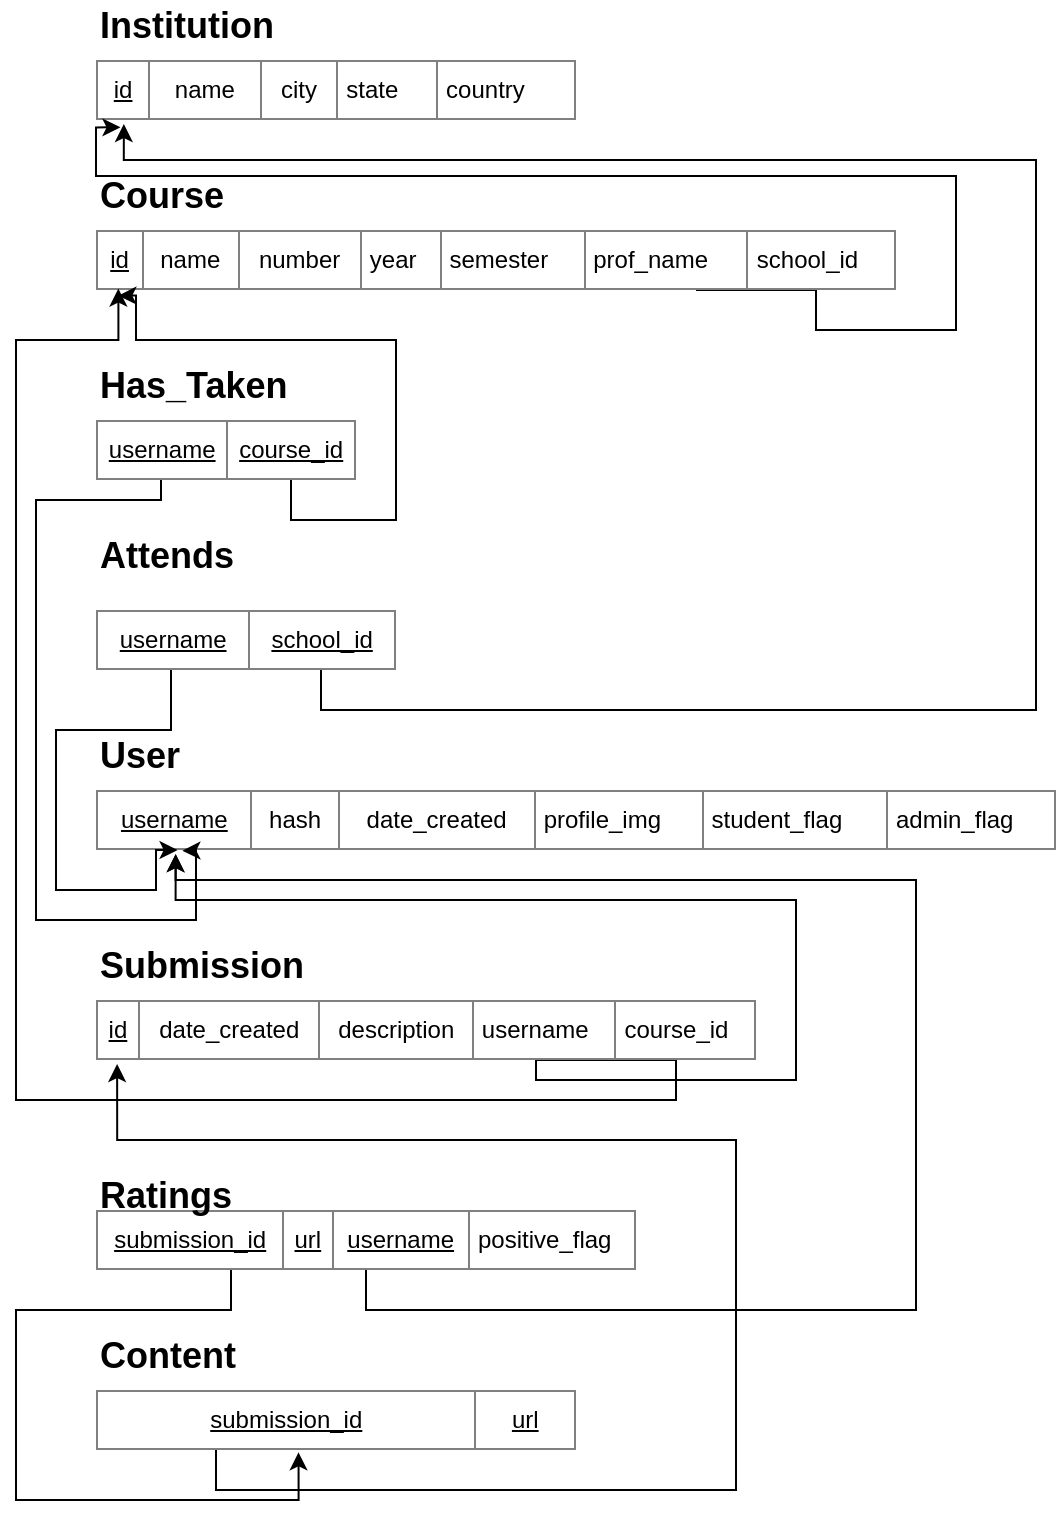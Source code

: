 <mxfile version="10.5.8" type="device"><diagram id="UWlBGBItcUKM4SGTM_4H" name="Page-1"><mxGraphModel dx="1394" dy="747" grid="1" gridSize="10" guides="1" tooltips="1" connect="1" arrows="1" fold="1" page="1" pageScale="1" pageWidth="850" pageHeight="1100" math="0" shadow="0"><root><mxCell id="0"/><mxCell id="1" parent="0"/><mxCell id="bexWLwHVWki57yyFo2_6-15" value="&lt;table border=&quot;1&quot; width=&quot;100%&quot; style=&quot;width: 100% ; height: 100% ; border-collapse: collapse&quot; cellpadding=&quot;4&quot; align=&quot;center&quot;&gt;&lt;tbody&gt;&lt;tr&gt;&lt;td align=&quot;center&quot;&gt;&lt;u&gt;id&lt;/u&gt;&lt;/td&gt;&lt;td align=&quot;center&quot;&gt;name&lt;/td&gt;&lt;td align=&quot;center&quot;&gt;city&lt;/td&gt;&lt;td&gt;state&lt;/td&gt;&lt;td&gt;country&lt;/td&gt;&lt;/tr&gt;&lt;/tbody&gt;&lt;/table&gt;" style="text;html=1;strokeColor=none;fillColor=none;overflow=fill;" parent="1" vertex="1"><mxGeometry x="150" y="130" width="240" height="30" as="geometry"/></mxCell><mxCell id="bexWLwHVWki57yyFo2_6-39" style="edgeStyle=orthogonalEdgeStyle;rounded=0;orthogonalLoop=1;jettySize=auto;html=1;exitX=0.75;exitY=1;exitDx=0;exitDy=0;entryX=0.051;entryY=1.122;entryDx=0;entryDy=0;entryPerimeter=0;" parent="1" source="bexWLwHVWki57yyFo2_6-16" target="bexWLwHVWki57yyFo2_6-15" edge="1"><mxGeometry relative="1" as="geometry"><Array as="points"><mxPoint x="510" y="245"/><mxPoint x="510" y="265"/><mxPoint x="580" y="265"/><mxPoint x="580" y="188"/><mxPoint x="150" y="188"/><mxPoint x="150" y="164"/></Array></mxGeometry></mxCell><mxCell id="bexWLwHVWki57yyFo2_6-16" value="&lt;table border=&quot;1&quot; width=&quot;100%&quot; style=&quot;width: 100% ; height: 100% ; border-collapse: collapse&quot; cellpadding=&quot;4&quot; align=&quot;center&quot;&gt;&lt;tbody&gt;&lt;tr&gt;&lt;td align=&quot;center&quot;&gt;&lt;u&gt;id&lt;/u&gt;&lt;/td&gt;&lt;td align=&quot;center&quot;&gt;name&lt;/td&gt;&lt;td align=&quot;center&quot;&gt;number&lt;/td&gt;&lt;td&gt;year&lt;/td&gt;&lt;td&gt;semester&lt;/td&gt;&lt;td&gt;prof_name&lt;/td&gt;&lt;td&gt;school_id&lt;/td&gt;&lt;/tr&gt;&lt;/tbody&gt;&lt;/table&gt;" style="text;html=1;strokeColor=none;fillColor=none;overflow=fill;" parent="1" vertex="1"><mxGeometry x="150" y="215" width="400" height="30" as="geometry"/></mxCell><mxCell id="bexWLwHVWki57yyFo2_6-17" value="&lt;b&gt;&lt;font style=&quot;font-size: 18px&quot;&gt;Institution&lt;/font&gt;&lt;/b&gt;" style="text;html=1;resizable=0;points=[];autosize=1;align=left;verticalAlign=top;spacingTop=-4;" parent="1" vertex="1"><mxGeometry x="150" y="100" width="100" height="20" as="geometry"/></mxCell><mxCell id="bexWLwHVWki57yyFo2_6-18" value="&lt;b&gt;&lt;font style=&quot;font-size: 18px&quot;&gt;Course&lt;/font&gt;&lt;/b&gt;" style="text;html=1;resizable=0;points=[];autosize=1;align=left;verticalAlign=top;spacingTop=-4;" parent="1" vertex="1"><mxGeometry x="150" y="185" width="80" height="20" as="geometry"/></mxCell><mxCell id="bexWLwHVWki57yyFo2_6-19" value="&lt;table border=&quot;1&quot; width=&quot;100%&quot; style=&quot;width: 100% ; height: 100% ; border-collapse: collapse&quot; cellpadding=&quot;4&quot; align=&quot;center&quot;&gt;&lt;tbody&gt;&lt;tr&gt;&lt;td align=&quot;center&quot;&gt;&lt;u&gt;username&lt;/u&gt;&lt;/td&gt;&lt;td align=&quot;center&quot;&gt;hash&lt;/td&gt;&lt;td align=&quot;center&quot;&gt;date_created&lt;br&gt;&lt;/td&gt;&lt;td&gt;profile_img&lt;br&gt;&lt;/td&gt;&lt;td&gt;student_flag&lt;/td&gt;&lt;td&gt;admin_flag&lt;/td&gt;&lt;/tr&gt;&lt;/tbody&gt;&lt;/table&gt;" style="text;html=1;strokeColor=none;fillColor=none;overflow=fill;" parent="1" vertex="1"><mxGeometry x="150" y="495" width="480" height="30" as="geometry"/></mxCell><mxCell id="bexWLwHVWki57yyFo2_6-20" value="&lt;b&gt;&lt;font style=&quot;font-size: 18px&quot;&gt;User&lt;/font&gt;&lt;/b&gt;" style="text;html=1;resizable=0;points=[];autosize=1;align=left;verticalAlign=top;spacingTop=-4;" parent="1" vertex="1"><mxGeometry x="150" y="465" width="60" height="20" as="geometry"/></mxCell><mxCell id="bexWLwHVWki57yyFo2_6-32" style="edgeStyle=orthogonalEdgeStyle;rounded=0;orthogonalLoop=1;jettySize=auto;html=1;exitX=0.75;exitY=1;exitDx=0;exitDy=0;entryX=0.083;entryY=1.069;entryDx=0;entryDy=0;entryPerimeter=0;" parent="1" source="bexWLwHVWki57yyFo2_6-21" target="bexWLwHVWki57yyFo2_6-19" edge="1"><mxGeometry relative="1" as="geometry"><Array as="points"><mxPoint x="370" y="630"/><mxPoint x="370" y="640"/><mxPoint x="500" y="640"/><mxPoint x="500" y="550"/><mxPoint x="190" y="550"/></Array></mxGeometry></mxCell><mxCell id="bexWLwHVWki57yyFo2_6-34" style="edgeStyle=orthogonalEdgeStyle;rounded=0;orthogonalLoop=1;jettySize=auto;html=1;exitX=0.75;exitY=1;exitDx=0;exitDy=0;entryX=0.028;entryY=0.977;entryDx=0;entryDy=0;entryPerimeter=0;" parent="1" source="bexWLwHVWki57yyFo2_6-21" target="bexWLwHVWki57yyFo2_6-16" edge="1"><mxGeometry relative="1" as="geometry"><Array as="points"><mxPoint x="440" y="630"/><mxPoint x="440" y="650"/><mxPoint x="110" y="650"/><mxPoint x="110" y="270"/><mxPoint x="161" y="270"/></Array></mxGeometry></mxCell><mxCell id="bexWLwHVWki57yyFo2_6-21" value="&lt;table border=&quot;1&quot; width=&quot;100%&quot; style=&quot;width: 100% ; height: 100% ; border-collapse: collapse&quot; cellpadding=&quot;4&quot; align=&quot;center&quot;&gt;&lt;tbody&gt;&lt;tr&gt;&lt;td align=&quot;center&quot;&gt;&lt;u&gt;id&lt;/u&gt;&lt;/td&gt;&lt;td align=&quot;center&quot;&gt;date_created&lt;/td&gt;&lt;td align=&quot;center&quot;&gt;description&lt;/td&gt;&lt;td&gt;username&lt;/td&gt;&lt;td&gt;course_id&lt;/td&gt;&lt;/tr&gt;&lt;/tbody&gt;&lt;/table&gt;&lt;br&gt;" style="text;html=1;strokeColor=none;fillColor=none;overflow=fill;" parent="1" vertex="1"><mxGeometry x="150" y="600" width="330" height="30" as="geometry"/></mxCell><mxCell id="bexWLwHVWki57yyFo2_6-22" value="&lt;b&gt;&lt;font style=&quot;font-size: 18px&quot;&gt;Submission&lt;/font&gt;&lt;/b&gt;" style="text;html=1;resizable=0;points=[];autosize=1;align=left;verticalAlign=top;spacingTop=-4;" parent="1" vertex="1"><mxGeometry x="150" y="570" width="120" height="20" as="geometry"/></mxCell><mxCell id="bexWLwHVWki57yyFo2_6-42" style="edgeStyle=orthogonalEdgeStyle;rounded=0;orthogonalLoop=1;jettySize=auto;html=1;exitX=0.25;exitY=1;exitDx=0;exitDy=0;entryX=0.032;entryY=1.067;entryDx=0;entryDy=0;entryPerimeter=0;" parent="1" source="bexWLwHVWki57yyFo2_6-23" target="bexWLwHVWki57yyFo2_6-21" edge="1"><mxGeometry relative="1" as="geometry"><Array as="points"><mxPoint x="210" y="845"/><mxPoint x="470" y="845"/><mxPoint x="470" y="670"/><mxPoint x="161" y="670"/></Array></mxGeometry></mxCell><mxCell id="bexWLwHVWki57yyFo2_6-23" value="&lt;table border=&quot;1&quot; width=&quot;100%&quot; style=&quot;width: 100% ; height: 100% ; border-collapse: collapse&quot; cellpadding=&quot;4&quot; align=&quot;center&quot;&gt;&lt;tbody&gt;&lt;tr&gt;&lt;td align=&quot;center&quot;&gt;&lt;u&gt;submission_id&lt;/u&gt;&lt;/td&gt;&lt;td align=&quot;center&quot;&gt;&lt;u&gt;url&lt;/u&gt;&lt;/td&gt;&lt;/tr&gt;&lt;/tbody&gt;&lt;/table&gt;" style="text;html=1;strokeColor=none;fillColor=none;overflow=fill;" parent="1" vertex="1"><mxGeometry x="150" y="795" width="240" height="30" as="geometry"/></mxCell><mxCell id="bexWLwHVWki57yyFo2_6-24" value="&lt;b&gt;&lt;font style=&quot;font-size: 18px&quot;&gt;Content&lt;/font&gt;&lt;/b&gt;" style="text;html=1;resizable=0;points=[];autosize=1;align=left;verticalAlign=top;spacingTop=-4;" parent="1" vertex="1"><mxGeometry x="150" y="765" width="80" height="20" as="geometry"/></mxCell><mxCell id="bexWLwHVWki57yyFo2_6-40" style="edgeStyle=orthogonalEdgeStyle;rounded=0;orthogonalLoop=1;jettySize=auto;html=1;exitX=0.25;exitY=1;exitDx=0;exitDy=0;entryX=0.422;entryY=1.039;entryDx=0;entryDy=0;entryPerimeter=0;" parent="1" source="bexWLwHVWki57yyFo2_6-25" target="bexWLwHVWki57yyFo2_6-23" edge="1"><mxGeometry relative="1" as="geometry"><Array as="points"><mxPoint x="217" y="755"/><mxPoint x="110" y="755"/><mxPoint x="110" y="850"/><mxPoint x="251" y="850"/></Array></mxGeometry></mxCell><mxCell id="bexWLwHVWki57yyFo2_6-41" style="edgeStyle=orthogonalEdgeStyle;rounded=0;orthogonalLoop=1;jettySize=auto;html=1;exitX=0.5;exitY=1;exitDx=0;exitDy=0;entryX=0.083;entryY=1.067;entryDx=0;entryDy=0;entryPerimeter=0;" parent="1" source="bexWLwHVWki57yyFo2_6-25" target="bexWLwHVWki57yyFo2_6-19" edge="1"><mxGeometry relative="1" as="geometry"><Array as="points"><mxPoint x="285" y="755"/><mxPoint x="560" y="755"/><mxPoint x="560" y="540"/><mxPoint x="190" y="540"/></Array></mxGeometry></mxCell><mxCell id="bexWLwHVWki57yyFo2_6-25" value="&lt;table border=&quot;1&quot; width=&quot;100%&quot; style=&quot;width: 100% ; height: 100% ; border-collapse: collapse&quot; cellpadding=&quot;4&quot; align=&quot;center&quot;&gt;&lt;tbody&gt;&lt;tr&gt;&lt;td align=&quot;center&quot;&gt;&lt;u&gt;submission_id&lt;/u&gt;&lt;/td&gt;&lt;td align=&quot;center&quot;&gt;&lt;u&gt;url&lt;/u&gt;&lt;/td&gt;&lt;td align=&quot;center&quot;&gt;&lt;u&gt;username&lt;/u&gt;&lt;/td&gt;&lt;td&gt;positive_flag&lt;/td&gt;&lt;/tr&gt;&lt;/tbody&gt;&lt;/table&gt;" style="text;html=1;strokeColor=none;fillColor=none;overflow=fill;" parent="1" vertex="1"><mxGeometry x="150" y="705" width="270" height="30" as="geometry"/></mxCell><mxCell id="bexWLwHVWki57yyFo2_6-26" value="&lt;b&gt;&lt;font style=&quot;font-size: 18px&quot;&gt;Ratings&lt;/font&gt;&lt;/b&gt;" style="text;html=1;resizable=0;points=[];autosize=1;align=left;verticalAlign=top;spacingTop=-4;" parent="1" vertex="1"><mxGeometry x="150" y="685" width="80" height="20" as="geometry"/></mxCell><mxCell id="bexWLwHVWki57yyFo2_6-35" style="edgeStyle=orthogonalEdgeStyle;rounded=0;orthogonalLoop=1;jettySize=auto;html=1;exitX=0.25;exitY=1;exitDx=0;exitDy=0;entryX=0.085;entryY=1;entryDx=0;entryDy=0;entryPerimeter=0;" parent="1" source="bexWLwHVWki57yyFo2_6-27" target="bexWLwHVWki57yyFo2_6-19" edge="1"><mxGeometry relative="1" as="geometry"><Array as="points"><mxPoint x="187" y="465"/><mxPoint x="130" y="465"/><mxPoint x="130" y="545"/><mxPoint x="180" y="545"/><mxPoint x="180" y="525"/></Array></mxGeometry></mxCell><mxCell id="bexWLwHVWki57yyFo2_6-36" style="edgeStyle=orthogonalEdgeStyle;rounded=0;orthogonalLoop=1;jettySize=auto;html=1;exitX=0.75;exitY=1;exitDx=0;exitDy=0;entryX=0.058;entryY=1.067;entryDx=0;entryDy=0;entryPerimeter=0;" parent="1" source="bexWLwHVWki57yyFo2_6-27" target="bexWLwHVWki57yyFo2_6-15" edge="1"><mxGeometry relative="1" as="geometry"><Array as="points"><mxPoint x="262" y="455"/><mxPoint x="620" y="455"/><mxPoint x="620" y="180"/><mxPoint x="164" y="180"/></Array></mxGeometry></mxCell><mxCell id="bexWLwHVWki57yyFo2_6-27" value="&lt;table border=&quot;1&quot; width=&quot;100%&quot; style=&quot;width: 100% ; height: 100% ; border-collapse: collapse&quot; cellpadding=&quot;4&quot; align=&quot;center&quot;&gt;&lt;tbody&gt;&lt;tr&gt;&lt;td align=&quot;center&quot;&gt;&lt;u&gt;username&lt;/u&gt;&lt;br&gt;&lt;/td&gt;&lt;td align=&quot;center&quot;&gt;&lt;u&gt;school_id&lt;/u&gt;&lt;/td&gt;&lt;/tr&gt;&lt;/tbody&gt;&lt;/table&gt;" style="text;html=1;strokeColor=none;fillColor=none;overflow=fill;" parent="1" vertex="1"><mxGeometry x="150" y="405" width="150" height="30" as="geometry"/></mxCell><mxCell id="bexWLwHVWki57yyFo2_6-28" value="&lt;b&gt;&lt;font style=&quot;font-size: 18px&quot;&gt;Attends&lt;br&gt;&lt;br&gt;&lt;/font&gt;&lt;/b&gt;" style="text;html=1;resizable=0;points=[];autosize=1;align=left;verticalAlign=top;spacingTop=-4;" parent="1" vertex="1"><mxGeometry x="150" y="365" width="80" height="30" as="geometry"/></mxCell><mxCell id="bexWLwHVWki57yyFo2_6-37" style="edgeStyle=orthogonalEdgeStyle;rounded=0;orthogonalLoop=1;jettySize=auto;html=1;exitX=0.25;exitY=1;exitDx=0;exitDy=0;entryX=0.09;entryY=1.011;entryDx=0;entryDy=0;entryPerimeter=0;" parent="1" source="bexWLwHVWki57yyFo2_6-29" target="bexWLwHVWki57yyFo2_6-19" edge="1"><mxGeometry relative="1" as="geometry"><Array as="points"><mxPoint x="182" y="350"/><mxPoint x="120" y="350"/><mxPoint x="120" y="560"/><mxPoint x="200" y="560"/><mxPoint x="200" y="525"/></Array></mxGeometry></mxCell><mxCell id="bexWLwHVWki57yyFo2_6-38" style="edgeStyle=orthogonalEdgeStyle;rounded=0;orthogonalLoop=1;jettySize=auto;html=1;exitX=0.75;exitY=1;exitDx=0;exitDy=0;entryX=0.028;entryY=1.094;entryDx=0;entryDy=0;entryPerimeter=0;" parent="1" source="bexWLwHVWki57yyFo2_6-29" target="bexWLwHVWki57yyFo2_6-16" edge="1"><mxGeometry relative="1" as="geometry"><Array as="points"><mxPoint x="247" y="360"/><mxPoint x="300" y="360"/><mxPoint x="300" y="270"/><mxPoint x="170" y="270"/><mxPoint x="170" y="248"/></Array></mxGeometry></mxCell><mxCell id="bexWLwHVWki57yyFo2_6-29" value="&lt;table border=&quot;1&quot; width=&quot;100%&quot; style=&quot;width: 100% ; height: 100% ; border-collapse: collapse&quot; cellpadding=&quot;4&quot; align=&quot;center&quot;&gt;&lt;tbody&gt;&lt;tr&gt;&lt;td align=&quot;center&quot;&gt;&lt;u&gt;username&lt;/u&gt;&lt;/td&gt;&lt;td align=&quot;center&quot;&gt;&lt;u&gt;course_id&lt;/u&gt;&lt;/td&gt;&lt;/tr&gt;&lt;/tbody&gt;&lt;/table&gt;" style="text;html=1;strokeColor=none;fillColor=none;overflow=fill;" parent="1" vertex="1"><mxGeometry x="150" y="310" width="130" height="30" as="geometry"/></mxCell><mxCell id="bexWLwHVWki57yyFo2_6-30" value="&lt;b&gt;&lt;font style=&quot;font-size: 18px&quot;&gt;Has_Taken&lt;/font&gt;&lt;/b&gt;" style="text;html=1;resizable=0;points=[];autosize=1;align=left;verticalAlign=top;spacingTop=-4;" parent="1" vertex="1"><mxGeometry x="150" y="280" width="110" height="20" as="geometry"/></mxCell></root></mxGraphModel></diagram></mxfile>